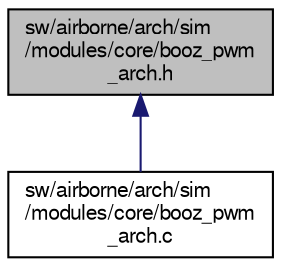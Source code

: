 digraph "sw/airborne/arch/sim/modules/core/booz_pwm_arch.h"
{
  edge [fontname="FreeSans",fontsize="10",labelfontname="FreeSans",labelfontsize="10"];
  node [fontname="FreeSans",fontsize="10",shape=record];
  Node1 [label="sw/airborne/arch/sim\l/modules/core/booz_pwm\l_arch.h",height=0.2,width=0.4,color="black", fillcolor="grey75", style="filled", fontcolor="black"];
  Node1 -> Node2 [dir="back",color="midnightblue",fontsize="10",style="solid",fontname="FreeSans"];
  Node2 [label="sw/airborne/arch/sim\l/modules/core/booz_pwm\l_arch.c",height=0.2,width=0.4,color="black", fillcolor="white", style="filled",URL="$booz__pwm__arch_8c.html"];
}
